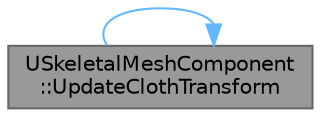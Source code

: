 digraph "USkeletalMeshComponent::UpdateClothTransform"
{
 // INTERACTIVE_SVG=YES
 // LATEX_PDF_SIZE
  bgcolor="transparent";
  edge [fontname=Helvetica,fontsize=10,labelfontname=Helvetica,labelfontsize=10];
  node [fontname=Helvetica,fontsize=10,shape=box,height=0.2,width=0.4];
  rankdir="LR";
  Node1 [id="Node000001",label="USkeletalMeshComponent\l::UpdateClothTransform",height=0.2,width=0.4,color="gray40", fillcolor="grey60", style="filled", fontcolor="black",tooltip="Updates cloth collision outside the cloth asset (environment collision, child collision,..."];
  Node1 -> Node1 [id="edge1_Node000001_Node000001",color="steelblue1",style="solid",tooltip=" "];
}
